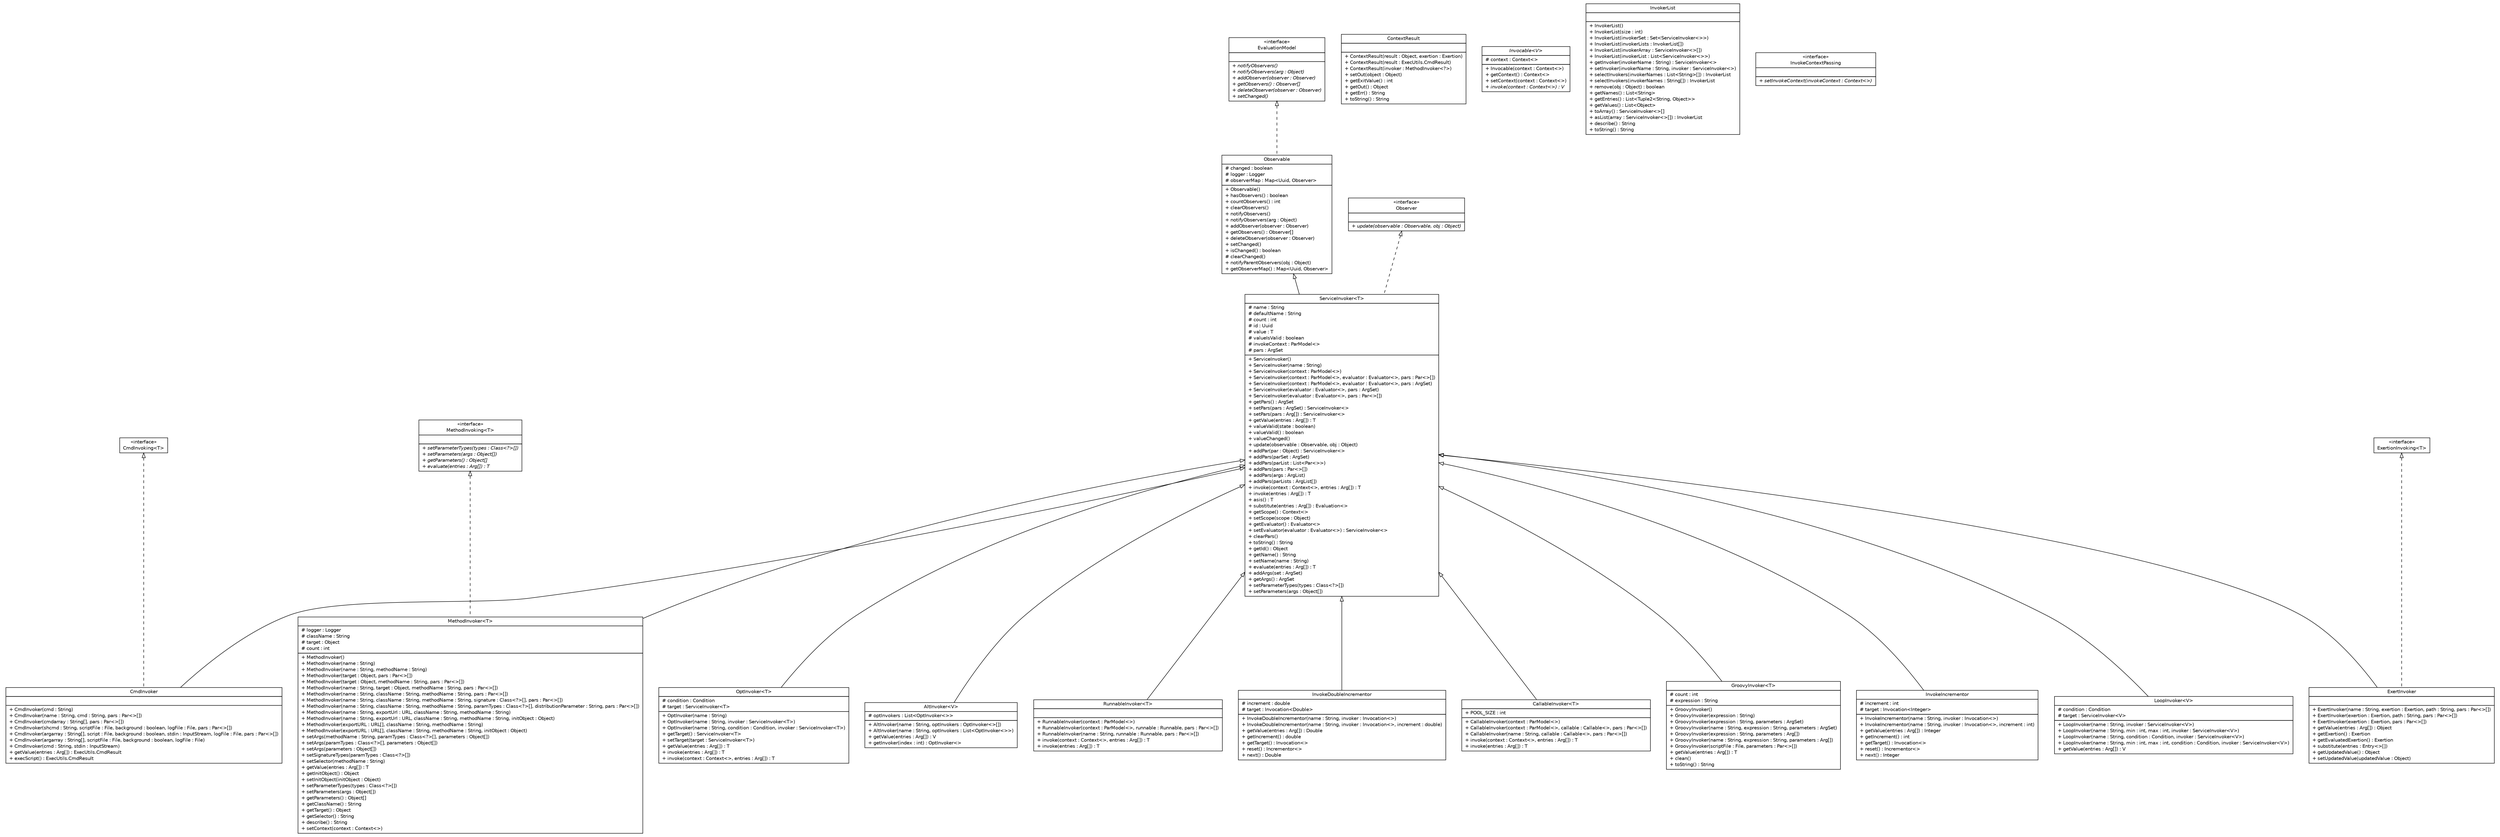 #!/usr/local/bin/dot
#
# Class diagram 
# Generated by UMLGraph version R5_6 (http://www.umlgraph.org/)
#

digraph G {
	edge [fontname="Helvetica",fontsize=10,labelfontname="Helvetica",labelfontsize=10];
	node [fontname="Helvetica",fontsize=10,shape=plaintext];
	nodesep=0.25;
	ranksep=0.5;
	// sorcer.core.invoker.LoopInvoker<V>
	c15240 [label=<<table title="sorcer.core.invoker.LoopInvoker" border="0" cellborder="1" cellspacing="0" cellpadding="2" port="p" href="./LoopInvoker.html">
		<tr><td><table border="0" cellspacing="0" cellpadding="1">
<tr><td align="center" balign="center"> LoopInvoker&lt;V&gt; </td></tr>
		</table></td></tr>
		<tr><td><table border="0" cellspacing="0" cellpadding="1">
<tr><td align="left" balign="left"> # condition : Condition </td></tr>
<tr><td align="left" balign="left"> # target : ServiceInvoker&lt;V&gt; </td></tr>
		</table></td></tr>
		<tr><td><table border="0" cellspacing="0" cellpadding="1">
<tr><td align="left" balign="left"> + LoopInvoker(name : String, invoker : ServiceInvoker&lt;V&gt;) </td></tr>
<tr><td align="left" balign="left"> + LoopInvoker(name : String, min : int, max : int, invoker : ServiceInvoker&lt;V&gt;) </td></tr>
<tr><td align="left" balign="left"> + LoopInvoker(name : String, condition : Condition, invoker : ServiceInvoker&lt;V&gt;) </td></tr>
<tr><td align="left" balign="left"> + LoopInvoker(name : String, min : int, max : int, condition : Condition, invoker : ServiceInvoker&lt;V&gt;) </td></tr>
<tr><td align="left" balign="left"> + getValue(entries : Arg[]) : V </td></tr>
		</table></td></tr>
		</table>>, URL="./LoopInvoker.html", fontname="Helvetica", fontcolor="black", fontsize=10.0];
	// sorcer.core.invoker.CmdInvoker
	c15241 [label=<<table title="sorcer.core.invoker.CmdInvoker" border="0" cellborder="1" cellspacing="0" cellpadding="2" port="p" href="./CmdInvoker.html">
		<tr><td><table border="0" cellspacing="0" cellpadding="1">
<tr><td align="center" balign="center"> CmdInvoker </td></tr>
		</table></td></tr>
		<tr><td><table border="0" cellspacing="0" cellpadding="1">
<tr><td align="left" balign="left">  </td></tr>
		</table></td></tr>
		<tr><td><table border="0" cellspacing="0" cellpadding="1">
<tr><td align="left" balign="left"> + CmdInvoker(cmd : String) </td></tr>
<tr><td align="left" balign="left"> + CmdInvoker(name : String, cmd : String, pars : Par&lt;&gt;[]) </td></tr>
<tr><td align="left" balign="left"> + CmdInvoker(cmdarray : String[], pars : Par&lt;&gt;[]) </td></tr>
<tr><td align="left" balign="left"> + CmdInvoker(shcmd : String, scriptFile : File, background : boolean, logFile : File, pars : Par&lt;&gt;[]) </td></tr>
<tr><td align="left" balign="left"> + CmdInvoker(argarray : String[], script : File, background : boolean, stdin : InputStream, logFile : File, pars : Par&lt;&gt;[]) </td></tr>
<tr><td align="left" balign="left"> + CmdInvoker(argarray : String[], scriptFile : File, background : boolean, logFile : File) </td></tr>
<tr><td align="left" balign="left"> + CmdInvoker(cmd : String, stdin : InputStream) </td></tr>
<tr><td align="left" balign="left"> + getValue(entries : Arg[]) : ExecUtils.CmdResult </td></tr>
<tr><td align="left" balign="left"> + execScript() : ExecUtils.CmdResult </td></tr>
		</table></td></tr>
		</table>>, URL="./CmdInvoker.html", fontname="Helvetica", fontcolor="black", fontsize=10.0];
	// sorcer.core.invoker.MethodInvoker<T>
	c15242 [label=<<table title="sorcer.core.invoker.MethodInvoker" border="0" cellborder="1" cellspacing="0" cellpadding="2" port="p" href="./MethodInvoker.html">
		<tr><td><table border="0" cellspacing="0" cellpadding="1">
<tr><td align="center" balign="center"> MethodInvoker&lt;T&gt; </td></tr>
		</table></td></tr>
		<tr><td><table border="0" cellspacing="0" cellpadding="1">
<tr><td align="left" balign="left"> # logger : Logger </td></tr>
<tr><td align="left" balign="left"> # className : String </td></tr>
<tr><td align="left" balign="left"> # target : Object </td></tr>
<tr><td align="left" balign="left"> # count : int </td></tr>
		</table></td></tr>
		<tr><td><table border="0" cellspacing="0" cellpadding="1">
<tr><td align="left" balign="left"> + MethodInvoker() </td></tr>
<tr><td align="left" balign="left"> + MethodInvoker(name : String) </td></tr>
<tr><td align="left" balign="left"> + MethodInvoker(name : String, methodName : String) </td></tr>
<tr><td align="left" balign="left"> + MethodInvoker(target : Object, pars : Par&lt;&gt;[]) </td></tr>
<tr><td align="left" balign="left"> + MethodInvoker(target : Object, methodName : String, pars : Par&lt;&gt;[]) </td></tr>
<tr><td align="left" balign="left"> + MethodInvoker(name : String, target : Object, methodName : String, pars : Par&lt;&gt;[]) </td></tr>
<tr><td align="left" balign="left"> + MethodInvoker(name : String, className : String, methodName : String, pars : Par&lt;&gt;[]) </td></tr>
<tr><td align="left" balign="left"> + MethodInvoker(name : String, className : String, methodName : String, signature : Class&lt;?&gt;[], pars : Par&lt;&gt;[]) </td></tr>
<tr><td align="left" balign="left"> + MethodInvoker(name : String, className : String, methodName : String, paramTypes : Class&lt;?&gt;[], distributionParameter : String, pars : Par&lt;&gt;[]) </td></tr>
<tr><td align="left" balign="left"> + MethodInvoker(name : String, exportUrl : URL, className : String, methodName : String) </td></tr>
<tr><td align="left" balign="left"> + MethodInvoker(name : String, exportUrl : URL, className : String, methodName : String, initObject : Object) </td></tr>
<tr><td align="left" balign="left"> + MethodInvoker(exportURL : URL[], className : String, methodName : String) </td></tr>
<tr><td align="left" balign="left"> + MethodInvoker(exportURL : URL[], className : String, methodName : String, initObject : Object) </td></tr>
<tr><td align="left" balign="left"> + setArgs(methodName : String, paramTypes : Class&lt;?&gt;[], parameters : Object[]) </td></tr>
<tr><td align="left" balign="left"> + setArgs(paramTypes : Class&lt;?&gt;[], parameters : Object[]) </td></tr>
<tr><td align="left" balign="left"> + setArgs(parameters : Object[]) </td></tr>
<tr><td align="left" balign="left"> + setSignatureTypes(paramTypes : Class&lt;?&gt;[]) </td></tr>
<tr><td align="left" balign="left"> + setSelector(methodName : String) </td></tr>
<tr><td align="left" balign="left"> + getValue(entries : Arg[]) : T </td></tr>
<tr><td align="left" balign="left"> + getInitObject() : Object </td></tr>
<tr><td align="left" balign="left"> + setInitObject(initObject : Object) </td></tr>
<tr><td align="left" balign="left"> + setParameterTypes(types : Class&lt;?&gt;[]) </td></tr>
<tr><td align="left" balign="left"> + setParameters(args : Object[]) </td></tr>
<tr><td align="left" balign="left"> + getParameters() : Object[] </td></tr>
<tr><td align="left" balign="left"> + getClassName() : String </td></tr>
<tr><td align="left" balign="left"> + getTarget() : Object </td></tr>
<tr><td align="left" balign="left"> + getSelector() : String </td></tr>
<tr><td align="left" balign="left"> + describe() : String </td></tr>
<tr><td align="left" balign="left"> + setContext(context : Context&lt;&gt;) </td></tr>
		</table></td></tr>
		</table>>, URL="./MethodInvoker.html", fontname="Helvetica", fontcolor="black", fontsize=10.0];
	// sorcer.core.invoker.ContextResult
	c15243 [label=<<table title="sorcer.core.invoker.ContextResult" border="0" cellborder="1" cellspacing="0" cellpadding="2" port="p" href="./ContextResult.html">
		<tr><td><table border="0" cellspacing="0" cellpadding="1">
<tr><td align="center" balign="center"> ContextResult </td></tr>
		</table></td></tr>
		<tr><td><table border="0" cellspacing="0" cellpadding="1">
<tr><td align="left" balign="left">  </td></tr>
		</table></td></tr>
		<tr><td><table border="0" cellspacing="0" cellpadding="1">
<tr><td align="left" balign="left"> + ContextResult(result : Object, exertion : Exertion) </td></tr>
<tr><td align="left" balign="left"> + ContextResult(result : ExecUtils.CmdResult) </td></tr>
<tr><td align="left" balign="left"> + ContextResult(invoker : MethodInvoker&lt;?&gt;) </td></tr>
<tr><td align="left" balign="left"> + setOut(object : Object) </td></tr>
<tr><td align="left" balign="left"> + getExitValue() : int </td></tr>
<tr><td align="left" balign="left"> + getOut() : Object </td></tr>
<tr><td align="left" balign="left"> + getErr() : String </td></tr>
<tr><td align="left" balign="left"> + toString() : String </td></tr>
		</table></td></tr>
		</table>>, URL="./ContextResult.html", fontname="Helvetica", fontcolor="black", fontsize=10.0];
	// sorcer.core.invoker.OptInvoker<T>
	c15244 [label=<<table title="sorcer.core.invoker.OptInvoker" border="0" cellborder="1" cellspacing="0" cellpadding="2" port="p" href="./OptInvoker.html">
		<tr><td><table border="0" cellspacing="0" cellpadding="1">
<tr><td align="center" balign="center"> OptInvoker&lt;T&gt; </td></tr>
		</table></td></tr>
		<tr><td><table border="0" cellspacing="0" cellpadding="1">
<tr><td align="left" balign="left"> # condition : Condition </td></tr>
<tr><td align="left" balign="left"> # target : ServiceInvoker&lt;T&gt; </td></tr>
		</table></td></tr>
		<tr><td><table border="0" cellspacing="0" cellpadding="1">
<tr><td align="left" balign="left"> + OptInvoker(name : String) </td></tr>
<tr><td align="left" balign="left"> + OptInvoker(name : String, invoker : ServiceInvoker&lt;T&gt;) </td></tr>
<tr><td align="left" balign="left"> + OptInvoker(name : String, condition : Condition, invoker : ServiceInvoker&lt;T&gt;) </td></tr>
<tr><td align="left" balign="left"> + getTarget() : ServiceInvoker&lt;T&gt; </td></tr>
<tr><td align="left" balign="left"> + setTarget(target : ServiceInvoker&lt;T&gt;) </td></tr>
<tr><td align="left" balign="left"> + getValue(entries : Arg[]) : T </td></tr>
<tr><td align="left" balign="left"> + invoke(entries : Arg[]) : T </td></tr>
<tr><td align="left" balign="left"> + invoke(context : Context&lt;&gt;, entries : Arg[]) : T </td></tr>
		</table></td></tr>
		</table>>, URL="./OptInvoker.html", fontname="Helvetica", fontcolor="black", fontsize=10.0];
	// sorcer.core.invoker.Invocable<V>
	c15245 [label=<<table title="sorcer.core.invoker.Invocable" border="0" cellborder="1" cellspacing="0" cellpadding="2" port="p" href="./Invocable.html">
		<tr><td><table border="0" cellspacing="0" cellpadding="1">
<tr><td align="center" balign="center"><font face="Helvetica-Oblique"> Invocable&lt;V&gt; </font></td></tr>
		</table></td></tr>
		<tr><td><table border="0" cellspacing="0" cellpadding="1">
<tr><td align="left" balign="left"> # context : Context&lt;&gt; </td></tr>
		</table></td></tr>
		<tr><td><table border="0" cellspacing="0" cellpadding="1">
<tr><td align="left" balign="left"> + Invocable(context : Context&lt;&gt;) </td></tr>
<tr><td align="left" balign="left"> + getContext() : Context&lt;&gt; </td></tr>
<tr><td align="left" balign="left"> + setContext(context : Context&lt;&gt;) </td></tr>
<tr><td align="left" balign="left"><font face="Helvetica-Oblique" point-size="10.0"> + invoke(context : Context&lt;&gt;) : V </font></td></tr>
		</table></td></tr>
		</table>>, URL="./Invocable.html", fontname="Helvetica", fontcolor="black", fontsize=10.0];
	// sorcer.core.invoker.AltInvoker<V>
	c15246 [label=<<table title="sorcer.core.invoker.AltInvoker" border="0" cellborder="1" cellspacing="0" cellpadding="2" port="p" href="./AltInvoker.html">
		<tr><td><table border="0" cellspacing="0" cellpadding="1">
<tr><td align="center" balign="center"> AltInvoker&lt;V&gt; </td></tr>
		</table></td></tr>
		<tr><td><table border="0" cellspacing="0" cellpadding="1">
<tr><td align="left" balign="left"> # optInvokers : List&lt;OptInvoker&lt;&gt;&gt; </td></tr>
		</table></td></tr>
		<tr><td><table border="0" cellspacing="0" cellpadding="1">
<tr><td align="left" balign="left"> + AltInvoker(name : String, optInvokers : OptInvoker&lt;&gt;[]) </td></tr>
<tr><td align="left" balign="left"> + AltInvoker(name : String, optInvokers : List&lt;OptInvoker&lt;&gt;&gt;) </td></tr>
<tr><td align="left" balign="left"> + getValue(entries : Arg[]) : V </td></tr>
<tr><td align="left" balign="left"> + getInvoker(index : int) : OptInvoker&lt;&gt; </td></tr>
		</table></td></tr>
		</table>>, URL="./AltInvoker.html", fontname="Helvetica", fontcolor="black", fontsize=10.0];
	// sorcer.core.invoker.ExertInvoker
	c15247 [label=<<table title="sorcer.core.invoker.ExertInvoker" border="0" cellborder="1" cellspacing="0" cellpadding="2" port="p" href="./ExertInvoker.html">
		<tr><td><table border="0" cellspacing="0" cellpadding="1">
<tr><td align="center" balign="center"> ExertInvoker </td></tr>
		</table></td></tr>
		<tr><td><table border="0" cellspacing="0" cellpadding="1">
<tr><td align="left" balign="left">  </td></tr>
		</table></td></tr>
		<tr><td><table border="0" cellspacing="0" cellpadding="1">
<tr><td align="left" balign="left"> + ExertInvoker(name : String, exertion : Exertion, path : String, pars : Par&lt;&gt;[]) </td></tr>
<tr><td align="left" balign="left"> + ExertInvoker(exertion : Exertion, path : String, pars : Par&lt;&gt;[]) </td></tr>
<tr><td align="left" balign="left"> + ExertInvoker(exertion : Exertion, pars : Par&lt;&gt;[]) </td></tr>
<tr><td align="left" balign="left"> + getValue(entries : Arg[]) : Object </td></tr>
<tr><td align="left" balign="left"> + getExertion() : Exertion </td></tr>
<tr><td align="left" balign="left"> + getEvaluatedExertion() : Exertion </td></tr>
<tr><td align="left" balign="left"> + substitute(entries : Entry&lt;&gt;[]) </td></tr>
<tr><td align="left" balign="left"> + getUpdatedValue() : Object </td></tr>
<tr><td align="left" balign="left"> + setUpdatedValue(updatedValue : Object) </td></tr>
		</table></td></tr>
		</table>>, URL="./ExertInvoker.html", fontname="Helvetica", fontcolor="black", fontsize=10.0];
	// sorcer.core.invoker.RunnableInvoker<T>
	c15248 [label=<<table title="sorcer.core.invoker.RunnableInvoker" border="0" cellborder="1" cellspacing="0" cellpadding="2" port="p" href="./RunnableInvoker.html">
		<tr><td><table border="0" cellspacing="0" cellpadding="1">
<tr><td align="center" balign="center"> RunnableInvoker&lt;T&gt; </td></tr>
		</table></td></tr>
		<tr><td><table border="0" cellspacing="0" cellpadding="1">
<tr><td align="left" balign="left">  </td></tr>
		</table></td></tr>
		<tr><td><table border="0" cellspacing="0" cellpadding="1">
<tr><td align="left" balign="left"> + RunnableInvoker(context : ParModel&lt;&gt;) </td></tr>
<tr><td align="left" balign="left"> + RunnableInvoker(context : ParModel&lt;&gt;, runnable : Runnable, pars : Par&lt;&gt;[]) </td></tr>
<tr><td align="left" balign="left"> + RunnableInvoker(name : String, runnable : Runnable, pars : Par&lt;&gt;[]) </td></tr>
<tr><td align="left" balign="left"> + invoke(context : Context&lt;&gt;, entries : Arg[]) : T </td></tr>
<tr><td align="left" balign="left"> + invoke(entries : Arg[]) : T </td></tr>
		</table></td></tr>
		</table>>, URL="./RunnableInvoker.html", fontname="Helvetica", fontcolor="black", fontsize=10.0];
	// sorcer.core.invoker.ServiceInvoker<T>
	c15249 [label=<<table title="sorcer.core.invoker.ServiceInvoker" border="0" cellborder="1" cellspacing="0" cellpadding="2" port="p" href="./ServiceInvoker.html">
		<tr><td><table border="0" cellspacing="0" cellpadding="1">
<tr><td align="center" balign="center"> ServiceInvoker&lt;T&gt; </td></tr>
		</table></td></tr>
		<tr><td><table border="0" cellspacing="0" cellpadding="1">
<tr><td align="left" balign="left"> # name : String </td></tr>
<tr><td align="left" balign="left"> # defaultName : String </td></tr>
<tr><td align="left" balign="left"> # count : int </td></tr>
<tr><td align="left" balign="left"> # id : Uuid </td></tr>
<tr><td align="left" balign="left"> # value : T </td></tr>
<tr><td align="left" balign="left"> # valueIsValid : boolean </td></tr>
<tr><td align="left" balign="left"> # invokeContext : ParModel&lt;&gt; </td></tr>
<tr><td align="left" balign="left"> # pars : ArgSet </td></tr>
		</table></td></tr>
		<tr><td><table border="0" cellspacing="0" cellpadding="1">
<tr><td align="left" balign="left"> + ServiceInvoker() </td></tr>
<tr><td align="left" balign="left"> + ServiceInvoker(name : String) </td></tr>
<tr><td align="left" balign="left"> + ServiceInvoker(context : ParModel&lt;&gt;) </td></tr>
<tr><td align="left" balign="left"> + ServiceInvoker(context : ParModel&lt;&gt;, evaluator : Evaluator&lt;&gt;, pars : Par&lt;&gt;[]) </td></tr>
<tr><td align="left" balign="left"> + ServiceInvoker(context : ParModel&lt;&gt;, evaluator : Evaluator&lt;&gt;, pars : ArgSet) </td></tr>
<tr><td align="left" balign="left"> + ServiceInvoker(evaluator : Evaluator&lt;&gt;, pars : ArgSet) </td></tr>
<tr><td align="left" balign="left"> + ServiceInvoker(evaluator : Evaluator&lt;&gt;, pars : Par&lt;&gt;[]) </td></tr>
<tr><td align="left" balign="left"> + getPars() : ArgSet </td></tr>
<tr><td align="left" balign="left"> + setPars(pars : ArgSet) : ServiceInvoker&lt;&gt; </td></tr>
<tr><td align="left" balign="left"> + setPars(pars : Arg[]) : ServiceInvoker&lt;&gt; </td></tr>
<tr><td align="left" balign="left"> + getValue(entries : Arg[]) : T </td></tr>
<tr><td align="left" balign="left"> + valueValid(state : boolean) </td></tr>
<tr><td align="left" balign="left"> + valueValid() : boolean </td></tr>
<tr><td align="left" balign="left"> + valueChanged() </td></tr>
<tr><td align="left" balign="left"> + update(observable : Observable, obj : Object) </td></tr>
<tr><td align="left" balign="left"> + addPar(par : Object) : ServiceInvoker&lt;&gt; </td></tr>
<tr><td align="left" balign="left"> + addPars(parSet : ArgSet) </td></tr>
<tr><td align="left" balign="left"> + addPars(parList : List&lt;Par&lt;&gt;&gt;) </td></tr>
<tr><td align="left" balign="left"> + addPars(pars : Par&lt;&gt;[]) </td></tr>
<tr><td align="left" balign="left"> + addPars(args : ArgList) </td></tr>
<tr><td align="left" balign="left"> + addPars(parLists : ArgList[]) </td></tr>
<tr><td align="left" balign="left"> + invoke(context : Context&lt;&gt;, entries : Arg[]) : T </td></tr>
<tr><td align="left" balign="left"> + invoke(entries : Arg[]) : T </td></tr>
<tr><td align="left" balign="left"> + asis() : T </td></tr>
<tr><td align="left" balign="left"> + substitute(entries : Arg[]) : Evaluation&lt;&gt; </td></tr>
<tr><td align="left" balign="left"> + getScope() : Context&lt;&gt; </td></tr>
<tr><td align="left" balign="left"> + setScope(scope : Object) </td></tr>
<tr><td align="left" balign="left"> + getEvaluator() : Evaluator&lt;&gt; </td></tr>
<tr><td align="left" balign="left"> + setEvaluator(evaluator : Evaluator&lt;&gt;) : ServiceInvoker&lt;&gt; </td></tr>
<tr><td align="left" balign="left"> + clearPars() </td></tr>
<tr><td align="left" balign="left"> + toString() : String </td></tr>
<tr><td align="left" balign="left"> + getId() : Object </td></tr>
<tr><td align="left" balign="left"> + getName() : String </td></tr>
<tr><td align="left" balign="left"> + setName(name : String) </td></tr>
<tr><td align="left" balign="left"> + evaluate(entries : Arg[]) : T </td></tr>
<tr><td align="left" balign="left"> + addArgs(set : ArgSet) </td></tr>
<tr><td align="left" balign="left"> + getArgs() : ArgSet </td></tr>
<tr><td align="left" balign="left"> + setParameterTypes(types : Class&lt;?&gt;[]) </td></tr>
<tr><td align="left" balign="left"> + setParameters(args : Object[]) </td></tr>
		</table></td></tr>
		</table>>, URL="./ServiceInvoker.html", fontname="Helvetica", fontcolor="black", fontsize=10.0];
	// sorcer.core.invoker.InvokerList
	c15250 [label=<<table title="sorcer.core.invoker.InvokerList" border="0" cellborder="1" cellspacing="0" cellpadding="2" port="p" href="./InvokerList.html">
		<tr><td><table border="0" cellspacing="0" cellpadding="1">
<tr><td align="center" balign="center"> InvokerList </td></tr>
		</table></td></tr>
		<tr><td><table border="0" cellspacing="0" cellpadding="1">
<tr><td align="left" balign="left">  </td></tr>
		</table></td></tr>
		<tr><td><table border="0" cellspacing="0" cellpadding="1">
<tr><td align="left" balign="left"> + InvokerList() </td></tr>
<tr><td align="left" balign="left"> + InvokerList(size : int) </td></tr>
<tr><td align="left" balign="left"> + InvokerList(invokerSet : Set&lt;ServiceInvoker&lt;&gt;&gt;) </td></tr>
<tr><td align="left" balign="left"> + InvokerList(invokerLists : InvokerList[]) </td></tr>
<tr><td align="left" balign="left"> + InvokerList(invokerArray : ServiceInvoker&lt;&gt;[]) </td></tr>
<tr><td align="left" balign="left"> + InvokerList(invokerList : List&lt;ServiceInvoker&lt;&gt;&gt;) </td></tr>
<tr><td align="left" balign="left"> + getInvoker(invokerName : String) : ServiceInvoker&lt;&gt; </td></tr>
<tr><td align="left" balign="left"> + setInvoker(invokerName : String, invoker : ServiceInvoker&lt;&gt;) </td></tr>
<tr><td align="left" balign="left"> + selectInvokers(invokerNames : List&lt;String&gt;[]) : InvokerList </td></tr>
<tr><td align="left" balign="left"> + selectInvokers(invokerNames : String[]) : InvokerList </td></tr>
<tr><td align="left" balign="left"> + remove(obj : Object) : boolean </td></tr>
<tr><td align="left" balign="left"> + getNames() : List&lt;String&gt; </td></tr>
<tr><td align="left" balign="left"> + getEntries() : List&lt;Tuple2&lt;String, Object&gt;&gt; </td></tr>
<tr><td align="left" balign="left"> + getValues() : List&lt;Object&gt; </td></tr>
<tr><td align="left" balign="left"> + toArray() : ServiceInvoker&lt;&gt;[] </td></tr>
<tr><td align="left" balign="left"> + asList(array : ServiceInvoker&lt;&gt;[]) : InvokerList </td></tr>
<tr><td align="left" balign="left"> + describe() : String </td></tr>
<tr><td align="left" balign="left"> + toString() : String </td></tr>
		</table></td></tr>
		</table>>, URL="./InvokerList.html", fontname="Helvetica", fontcolor="black", fontsize=10.0];
	// sorcer.core.invoker.InvokeDoubleIncrementor
	c15251 [label=<<table title="sorcer.core.invoker.InvokeDoubleIncrementor" border="0" cellborder="1" cellspacing="0" cellpadding="2" port="p" href="./InvokeDoubleIncrementor.html">
		<tr><td><table border="0" cellspacing="0" cellpadding="1">
<tr><td align="center" balign="center"> InvokeDoubleIncrementor </td></tr>
		</table></td></tr>
		<tr><td><table border="0" cellspacing="0" cellpadding="1">
<tr><td align="left" balign="left"> # increment : double </td></tr>
<tr><td align="left" balign="left"> # target : Invocation&lt;Double&gt; </td></tr>
		</table></td></tr>
		<tr><td><table border="0" cellspacing="0" cellpadding="1">
<tr><td align="left" balign="left"> + InvokeDoubleIncrementor(name : String, invoker : Invocation&lt;&gt;) </td></tr>
<tr><td align="left" balign="left"> + InvokeDoubleIncrementor(name : String, invoker : Invocation&lt;&gt;, increment : double) </td></tr>
<tr><td align="left" balign="left"> + getValue(entries : Arg[]) : Double </td></tr>
<tr><td align="left" balign="left"> + getIncrement() : double </td></tr>
<tr><td align="left" balign="left"> + getTarget() : Invocation&lt;&gt; </td></tr>
<tr><td align="left" balign="left"> + reset() : Incrementor&lt;&gt; </td></tr>
<tr><td align="left" balign="left"> + next() : Double </td></tr>
		</table></td></tr>
		</table>>, URL="./InvokeDoubleIncrementor.html", fontname="Helvetica", fontcolor="black", fontsize=10.0];
	// sorcer.core.invoker.CallableInvoker<T>
	c15252 [label=<<table title="sorcer.core.invoker.CallableInvoker" border="0" cellborder="1" cellspacing="0" cellpadding="2" port="p" href="./CallableInvoker.html">
		<tr><td><table border="0" cellspacing="0" cellpadding="1">
<tr><td align="center" balign="center"> CallableInvoker&lt;T&gt; </td></tr>
		</table></td></tr>
		<tr><td><table border="0" cellspacing="0" cellpadding="1">
<tr><td align="left" balign="left"> + POOL_SIZE : int </td></tr>
		</table></td></tr>
		<tr><td><table border="0" cellspacing="0" cellpadding="1">
<tr><td align="left" balign="left"> + CallableInvoker(context : ParModel&lt;&gt;) </td></tr>
<tr><td align="left" balign="left"> + CallableInvoker(context : ParModel&lt;&gt;, callable : Callable&lt;&gt;, pars : Par&lt;&gt;[]) </td></tr>
<tr><td align="left" balign="left"> + CallableInvoker(name : String, callable : Callable&lt;&gt;, pars : Par&lt;&gt;[]) </td></tr>
<tr><td align="left" balign="left"> + invoke(context : Context&lt;&gt;, entries : Arg[]) : T </td></tr>
<tr><td align="left" balign="left"> + invoke(entries : Arg[]) : T </td></tr>
		</table></td></tr>
		</table>>, URL="./CallableInvoker.html", fontname="Helvetica", fontcolor="black", fontsize=10.0];
	// sorcer.core.invoker.GroovyInvoker<T>
	c15253 [label=<<table title="sorcer.core.invoker.GroovyInvoker" border="0" cellborder="1" cellspacing="0" cellpadding="2" port="p" href="./GroovyInvoker.html">
		<tr><td><table border="0" cellspacing="0" cellpadding="1">
<tr><td align="center" balign="center"> GroovyInvoker&lt;T&gt; </td></tr>
		</table></td></tr>
		<tr><td><table border="0" cellspacing="0" cellpadding="1">
<tr><td align="left" balign="left"> # count : int </td></tr>
<tr><td align="left" balign="left"> # expression : String </td></tr>
		</table></td></tr>
		<tr><td><table border="0" cellspacing="0" cellpadding="1">
<tr><td align="left" balign="left"> + GroovyInvoker() </td></tr>
<tr><td align="left" balign="left"> + GroovyInvoker(expression : String) </td></tr>
<tr><td align="left" balign="left"> + GroovyInvoker(expression : String, parameters : ArgSet) </td></tr>
<tr><td align="left" balign="left"> + GroovyInvoker(name : String, expression : String, parameters : ArgSet) </td></tr>
<tr><td align="left" balign="left"> + GroovyInvoker(expression : String, parameters : Arg[]) </td></tr>
<tr><td align="left" balign="left"> + GroovyInvoker(name : String, expression : String, parameters : Arg[]) </td></tr>
<tr><td align="left" balign="left"> + GroovyInvoker(scriptFile : File, parameters : Par&lt;&gt;[]) </td></tr>
<tr><td align="left" balign="left"> + getValue(entries : Arg[]) : T </td></tr>
<tr><td align="left" balign="left"> + clean() </td></tr>
<tr><td align="left" balign="left"> + toString() : String </td></tr>
		</table></td></tr>
		</table>>, URL="./GroovyInvoker.html", fontname="Helvetica", fontcolor="black", fontsize=10.0];
	// sorcer.core.invoker.InvokeIncrementor
	c15254 [label=<<table title="sorcer.core.invoker.InvokeIncrementor" border="0" cellborder="1" cellspacing="0" cellpadding="2" port="p" href="./InvokeIncrementor.html">
		<tr><td><table border="0" cellspacing="0" cellpadding="1">
<tr><td align="center" balign="center"> InvokeIncrementor </td></tr>
		</table></td></tr>
		<tr><td><table border="0" cellspacing="0" cellpadding="1">
<tr><td align="left" balign="left"> # increment : int </td></tr>
<tr><td align="left" balign="left"> # target : Invocation&lt;Integer&gt; </td></tr>
		</table></td></tr>
		<tr><td><table border="0" cellspacing="0" cellpadding="1">
<tr><td align="left" balign="left"> + InvokeIncrementor(name : String, invoker : Invocation&lt;&gt;) </td></tr>
<tr><td align="left" balign="left"> + InvokeIncrementor(name : String, invoker : Invocation&lt;&gt;, increment : int) </td></tr>
<tr><td align="left" balign="left"> + getValue(entries : Arg[]) : Integer </td></tr>
<tr><td align="left" balign="left"> + getIncrement() : int </td></tr>
<tr><td align="left" balign="left"> + getTarget() : Invocation&lt;&gt; </td></tr>
<tr><td align="left" balign="left"> + reset() : Incrementor&lt;&gt; </td></tr>
<tr><td align="left" balign="left"> + next() : Integer </td></tr>
		</table></td></tr>
		</table>>, URL="./InvokeIncrementor.html", fontname="Helvetica", fontcolor="black", fontsize=10.0];
	// sorcer.core.invoker.MethodInvoking<T>
	c15255 [label=<<table title="sorcer.core.invoker.MethodInvoking" border="0" cellborder="1" cellspacing="0" cellpadding="2" port="p" href="./MethodInvoking.html">
		<tr><td><table border="0" cellspacing="0" cellpadding="1">
<tr><td align="center" balign="center"> &#171;interface&#187; </td></tr>
<tr><td align="center" balign="center"> MethodInvoking&lt;T&gt; </td></tr>
		</table></td></tr>
		<tr><td><table border="0" cellspacing="0" cellpadding="1">
<tr><td align="left" balign="left">  </td></tr>
		</table></td></tr>
		<tr><td><table border="0" cellspacing="0" cellpadding="1">
<tr><td align="left" balign="left"><font face="Helvetica-Oblique" point-size="10.0"> + setParameterTypes(types : Class&lt;?&gt;[]) </font></td></tr>
<tr><td align="left" balign="left"><font face="Helvetica-Oblique" point-size="10.0"> + setParameters(args : Object[]) </font></td></tr>
<tr><td align="left" balign="left"><font face="Helvetica-Oblique" point-size="10.0"> + getParameters() : Object[] </font></td></tr>
<tr><td align="left" balign="left"><font face="Helvetica-Oblique" point-size="10.0"> + evaluate(entries : Arg[]) : T </font></td></tr>
		</table></td></tr>
		</table>>, URL="./MethodInvoking.html", fontname="Helvetica", fontcolor="black", fontsize=10.0];
	// sorcer.core.invoker.EvaluationModel
	c15256 [label=<<table title="sorcer.core.invoker.EvaluationModel" border="0" cellborder="1" cellspacing="0" cellpadding="2" port="p" href="./EvaluationModel.html">
		<tr><td><table border="0" cellspacing="0" cellpadding="1">
<tr><td align="center" balign="center"> &#171;interface&#187; </td></tr>
<tr><td align="center" balign="center"> EvaluationModel </td></tr>
		</table></td></tr>
		<tr><td><table border="0" cellspacing="0" cellpadding="1">
<tr><td align="left" balign="left">  </td></tr>
		</table></td></tr>
		<tr><td><table border="0" cellspacing="0" cellpadding="1">
<tr><td align="left" balign="left"><font face="Helvetica-Oblique" point-size="10.0"> + notifyObservers() </font></td></tr>
<tr><td align="left" balign="left"><font face="Helvetica-Oblique" point-size="10.0"> + notifyObservers(arg : Object) </font></td></tr>
<tr><td align="left" balign="left"><font face="Helvetica-Oblique" point-size="10.0"> + addObserver(observer : Observer) </font></td></tr>
<tr><td align="left" balign="left"><font face="Helvetica-Oblique" point-size="10.0"> + getObservers() : Observer[] </font></td></tr>
<tr><td align="left" balign="left"><font face="Helvetica-Oblique" point-size="10.0"> + deleteObserver(observer : Observer) </font></td></tr>
<tr><td align="left" balign="left"><font face="Helvetica-Oblique" point-size="10.0"> + setChanged() </font></td></tr>
		</table></td></tr>
		</table>>, URL="./EvaluationModel.html", fontname="Helvetica", fontcolor="black", fontsize=10.0];
	// sorcer.core.invoker.Observable
	c15257 [label=<<table title="sorcer.core.invoker.Observable" border="0" cellborder="1" cellspacing="0" cellpadding="2" port="p" href="./Observable.html">
		<tr><td><table border="0" cellspacing="0" cellpadding="1">
<tr><td align="center" balign="center"> Observable </td></tr>
		</table></td></tr>
		<tr><td><table border="0" cellspacing="0" cellpadding="1">
<tr><td align="left" balign="left"> # changed : boolean </td></tr>
<tr><td align="left" balign="left"> # logger : Logger </td></tr>
<tr><td align="left" balign="left"> # observerMap : Map&lt;Uuid, Observer&gt; </td></tr>
		</table></td></tr>
		<tr><td><table border="0" cellspacing="0" cellpadding="1">
<tr><td align="left" balign="left"> + Observable() </td></tr>
<tr><td align="left" balign="left"> + hasObservers() : boolean </td></tr>
<tr><td align="left" balign="left"> + countObservers() : int </td></tr>
<tr><td align="left" balign="left"> + clearObservers() </td></tr>
<tr><td align="left" balign="left"> + notifyObservers() </td></tr>
<tr><td align="left" balign="left"> + notifyObservers(arg : Object) </td></tr>
<tr><td align="left" balign="left"> + addObserver(observer : Observer) </td></tr>
<tr><td align="left" balign="left"> + getObservers() : Observer[] </td></tr>
<tr><td align="left" balign="left"> + deleteObserver(observer : Observer) </td></tr>
<tr><td align="left" balign="left"> + setChanged() </td></tr>
<tr><td align="left" balign="left"> + isChanged() : boolean </td></tr>
<tr><td align="left" balign="left"> # clearChanged() </td></tr>
<tr><td align="left" balign="left"> + notifyParentObservers(obj : Object) </td></tr>
<tr><td align="left" balign="left"> + getObserverMap() : Map&lt;Uuid, Observer&gt; </td></tr>
		</table></td></tr>
		</table>>, URL="./Observable.html", fontname="Helvetica", fontcolor="black", fontsize=10.0];
	// sorcer.core.invoker.Observer
	c15258 [label=<<table title="sorcer.core.invoker.Observer" border="0" cellborder="1" cellspacing="0" cellpadding="2" port="p" href="./Observer.html">
		<tr><td><table border="0" cellspacing="0" cellpadding="1">
<tr><td align="center" balign="center"> &#171;interface&#187; </td></tr>
<tr><td align="center" balign="center"> Observer </td></tr>
		</table></td></tr>
		<tr><td><table border="0" cellspacing="0" cellpadding="1">
<tr><td align="left" balign="left">  </td></tr>
		</table></td></tr>
		<tr><td><table border="0" cellspacing="0" cellpadding="1">
<tr><td align="left" balign="left"><font face="Helvetica-Oblique" point-size="10.0"> + update(observable : Observable, obj : Object) </font></td></tr>
		</table></td></tr>
		</table>>, URL="./Observer.html", fontname="Helvetica", fontcolor="black", fontsize=10.0];
	// sorcer.core.invoker.CmdInvoking<T>
	c15259 [label=<<table title="sorcer.core.invoker.CmdInvoking" border="0" cellborder="1" cellspacing="0" cellpadding="2" port="p" href="./CmdInvoking.html">
		<tr><td><table border="0" cellspacing="0" cellpadding="1">
<tr><td align="center" balign="center"> &#171;interface&#187; </td></tr>
<tr><td align="center" balign="center"> CmdInvoking&lt;T&gt; </td></tr>
		</table></td></tr>
		</table>>, URL="./CmdInvoking.html", fontname="Helvetica", fontcolor="black", fontsize=10.0];
	// sorcer.core.invoker.InvokeContextPassing
	c15260 [label=<<table title="sorcer.core.invoker.InvokeContextPassing" border="0" cellborder="1" cellspacing="0" cellpadding="2" port="p" href="./InvokeContextPassing.html">
		<tr><td><table border="0" cellspacing="0" cellpadding="1">
<tr><td align="center" balign="center"> &#171;interface&#187; </td></tr>
<tr><td align="center" balign="center"> InvokeContextPassing </td></tr>
		</table></td></tr>
		<tr><td><table border="0" cellspacing="0" cellpadding="1">
<tr><td align="left" balign="left">  </td></tr>
		</table></td></tr>
		<tr><td><table border="0" cellspacing="0" cellpadding="1">
<tr><td align="left" balign="left"><font face="Helvetica-Oblique" point-size="10.0"> + setInvokeContext(invokeContext : Context&lt;&gt;) </font></td></tr>
		</table></td></tr>
		</table>>, URL="./InvokeContextPassing.html", fontname="Helvetica", fontcolor="black", fontsize=10.0];
	// sorcer.core.invoker.ExertionInvoking<T>
	c15261 [label=<<table title="sorcer.core.invoker.ExertionInvoking" border="0" cellborder="1" cellspacing="0" cellpadding="2" port="p" href="./ExertionInvoking.html">
		<tr><td><table border="0" cellspacing="0" cellpadding="1">
<tr><td align="center" balign="center"> &#171;interface&#187; </td></tr>
<tr><td align="center" balign="center"> ExertionInvoking&lt;T&gt; </td></tr>
		</table></td></tr>
		</table>>, URL="./ExertionInvoking.html", fontname="Helvetica", fontcolor="black", fontsize=10.0];
	//sorcer.core.invoker.LoopInvoker<V> extends sorcer.core.invoker.ServiceInvoker<V>
	c15249:p -> c15240:p [dir=back,arrowtail=empty];
	//sorcer.core.invoker.CmdInvoker extends sorcer.core.invoker.ServiceInvoker
	c15249:p -> c15241:p [dir=back,arrowtail=empty];
	//sorcer.core.invoker.CmdInvoker implements sorcer.core.invoker.CmdInvoking<T>
	c15259:p -> c15241:p [dir=back,arrowtail=empty,style=dashed];
	//sorcer.core.invoker.MethodInvoker<T> extends sorcer.core.invoker.ServiceInvoker<T>
	c15249:p -> c15242:p [dir=back,arrowtail=empty];
	//sorcer.core.invoker.MethodInvoker<T> implements sorcer.core.invoker.MethodInvoking<T>
	c15255:p -> c15242:p [dir=back,arrowtail=empty,style=dashed];
	//sorcer.core.invoker.OptInvoker<T> extends sorcer.core.invoker.ServiceInvoker<T>
	c15249:p -> c15244:p [dir=back,arrowtail=empty];
	//sorcer.core.invoker.AltInvoker<V> extends sorcer.core.invoker.ServiceInvoker<V>
	c15249:p -> c15246:p [dir=back,arrowtail=empty];
	//sorcer.core.invoker.ExertInvoker extends sorcer.core.invoker.ServiceInvoker
	c15249:p -> c15247:p [dir=back,arrowtail=empty];
	//sorcer.core.invoker.ExertInvoker implements sorcer.core.invoker.ExertionInvoking<T>
	c15261:p -> c15247:p [dir=back,arrowtail=empty,style=dashed];
	//sorcer.core.invoker.RunnableInvoker<T> extends sorcer.core.invoker.ServiceInvoker<T>
	c15249:p -> c15248:p [dir=back,arrowtail=empty];
	//sorcer.core.invoker.ServiceInvoker<T> extends sorcer.core.invoker.Observable
	c15257:p -> c15249:p [dir=back,arrowtail=empty];
	//sorcer.core.invoker.ServiceInvoker<T> implements sorcer.core.invoker.Observer
	c15258:p -> c15249:p [dir=back,arrowtail=empty,style=dashed];
	//sorcer.core.invoker.InvokeDoubleIncrementor extends sorcer.core.invoker.ServiceInvoker<java.lang.Double>
	c15249:p -> c15251:p [dir=back,arrowtail=empty];
	//sorcer.core.invoker.CallableInvoker<T> extends sorcer.core.invoker.ServiceInvoker<T>
	c15249:p -> c15252:p [dir=back,arrowtail=empty];
	//sorcer.core.invoker.GroovyInvoker<T> extends sorcer.core.invoker.ServiceInvoker<T>
	c15249:p -> c15253:p [dir=back,arrowtail=empty];
	//sorcer.core.invoker.InvokeIncrementor extends sorcer.core.invoker.ServiceInvoker<java.lang.Integer>
	c15249:p -> c15254:p [dir=back,arrowtail=empty];
	//sorcer.core.invoker.Observable implements sorcer.core.invoker.EvaluationModel
	c15256:p -> c15257:p [dir=back,arrowtail=empty,style=dashed];
}

